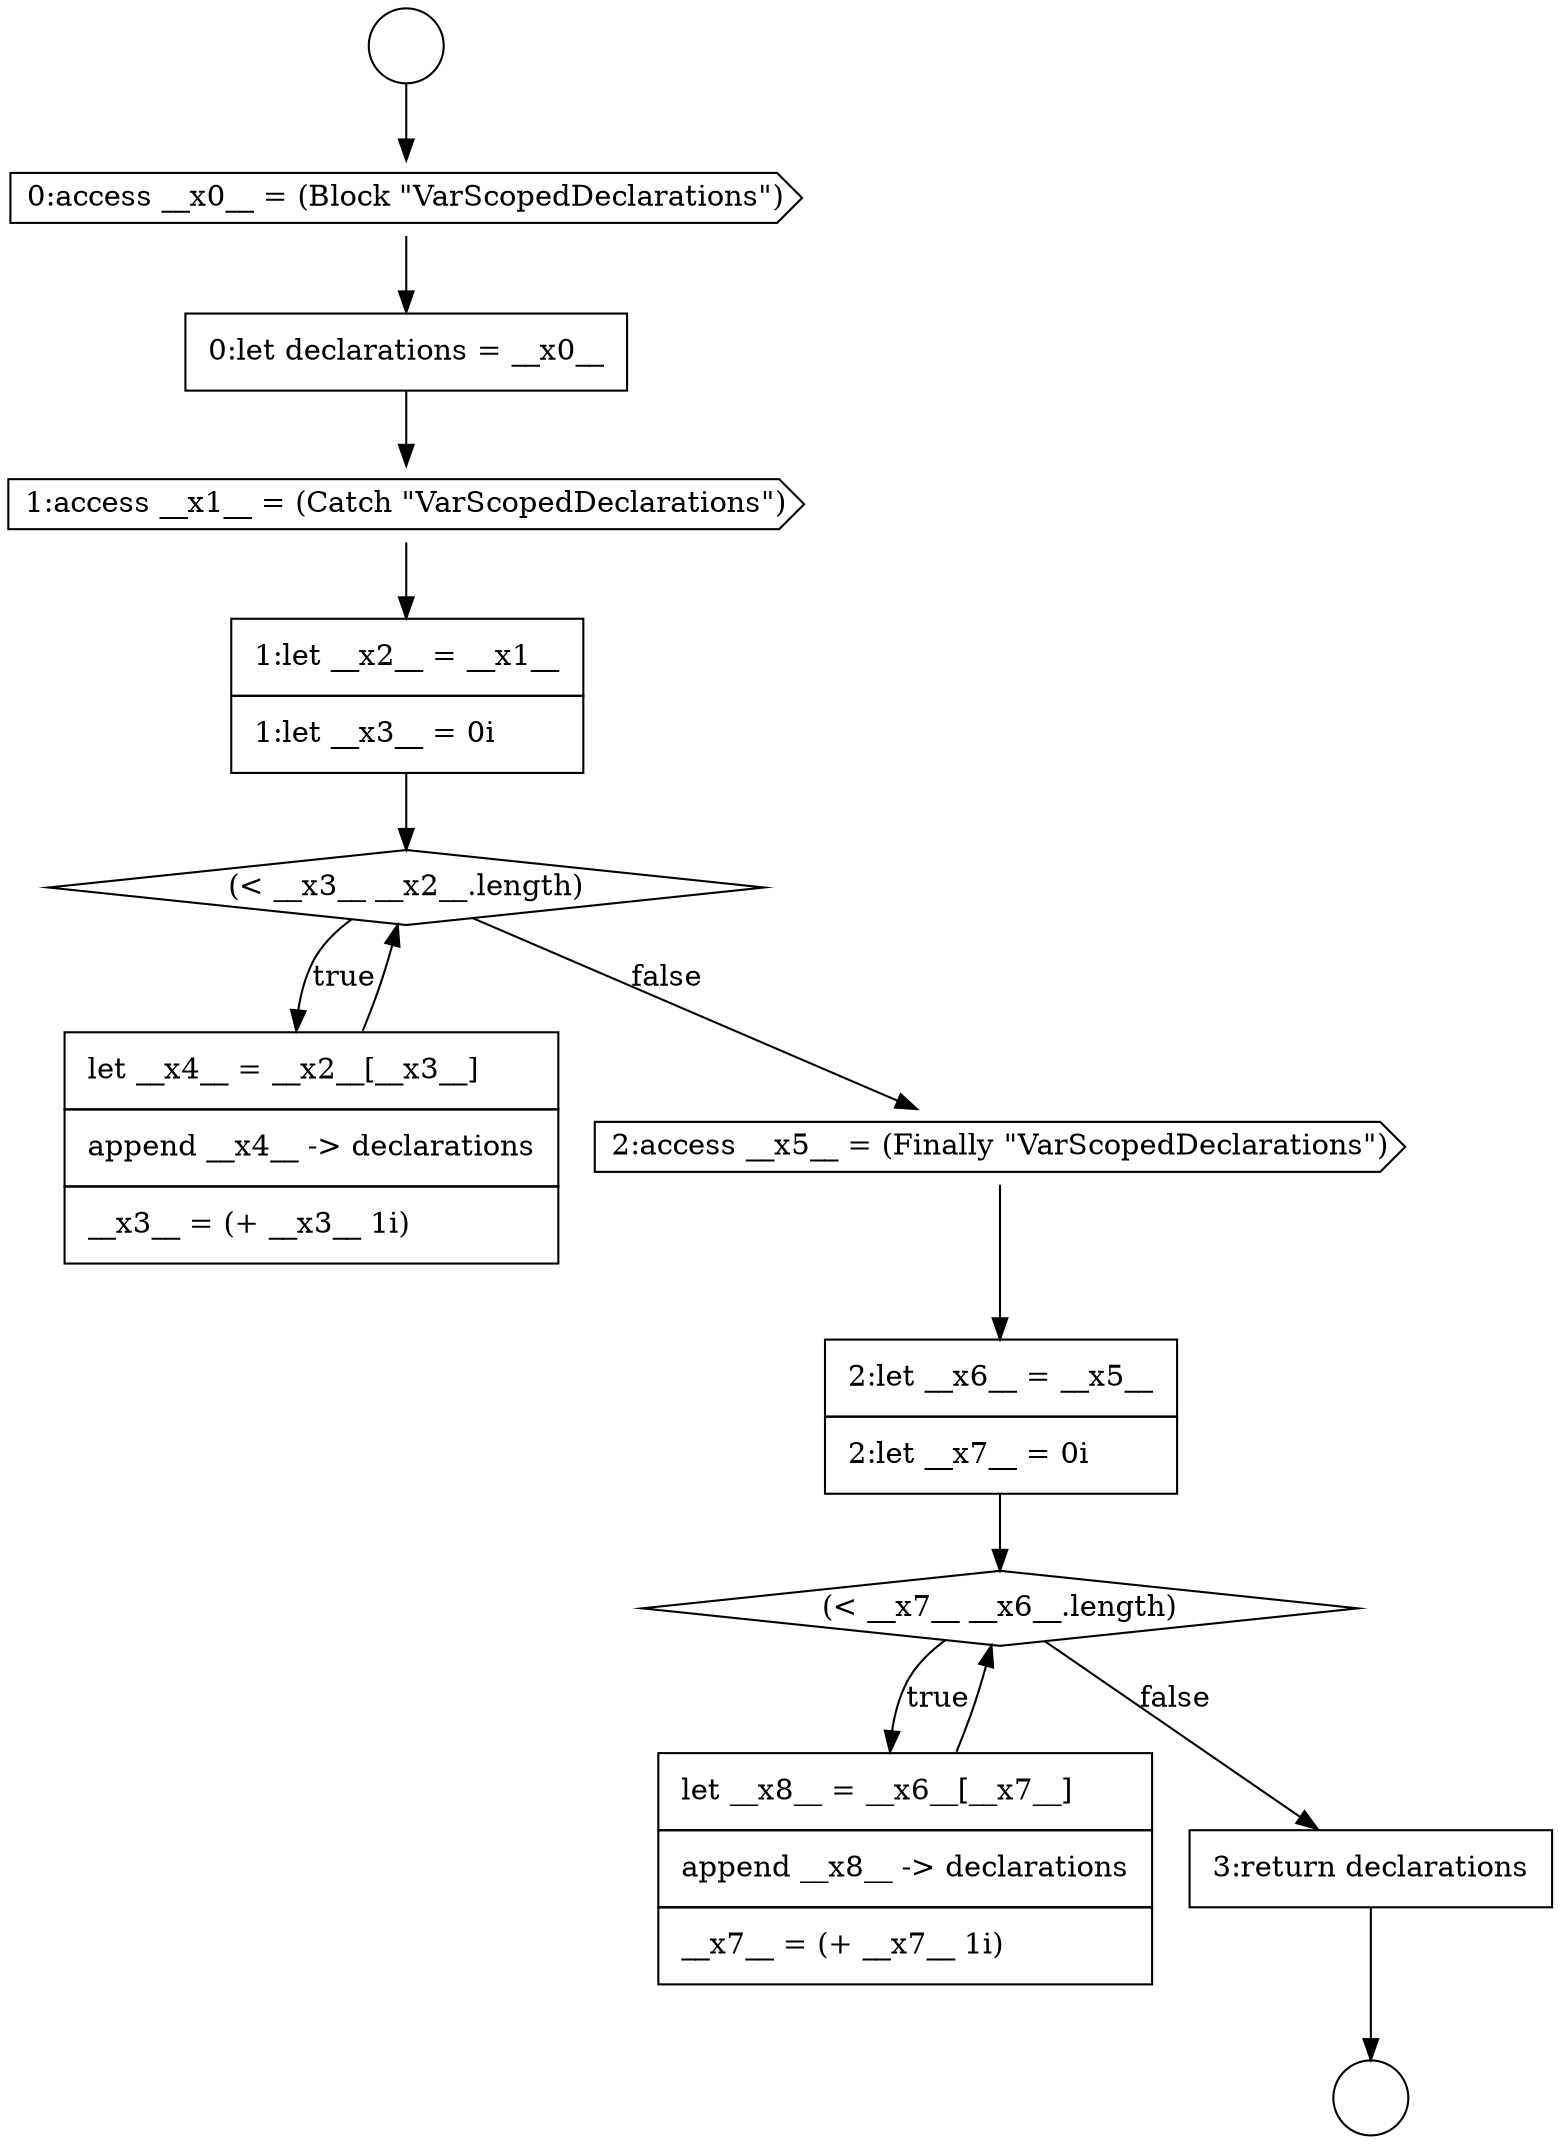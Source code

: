digraph {
  node7944 [shape=diamond, label=<<font color="black">(&lt; __x7__ __x6__.length)</font>> color="black" fillcolor="white" style=filled]
  node7945 [shape=none, margin=0, label=<<font color="black">
    <table border="0" cellborder="1" cellspacing="0" cellpadding="10">
      <tr><td align="left">let __x8__ = __x6__[__x7__]</td></tr>
      <tr><td align="left">append __x8__ -&gt; declarations</td></tr>
      <tr><td align="left">__x7__ = (+ __x7__ 1i)</td></tr>
    </table>
  </font>> color="black" fillcolor="white" style=filled]
  node7936 [shape=cds, label=<<font color="black">0:access __x0__ = (Block &quot;VarScopedDeclarations&quot;)</font>> color="black" fillcolor="white" style=filled]
  node7937 [shape=none, margin=0, label=<<font color="black">
    <table border="0" cellborder="1" cellspacing="0" cellpadding="10">
      <tr><td align="left">0:let declarations = __x0__</td></tr>
    </table>
  </font>> color="black" fillcolor="white" style=filled]
  node7934 [shape=circle label=" " color="black" fillcolor="white" style=filled]
  node7941 [shape=none, margin=0, label=<<font color="black">
    <table border="0" cellborder="1" cellspacing="0" cellpadding="10">
      <tr><td align="left">let __x4__ = __x2__[__x3__]</td></tr>
      <tr><td align="left">append __x4__ -&gt; declarations</td></tr>
      <tr><td align="left">__x3__ = (+ __x3__ 1i)</td></tr>
    </table>
  </font>> color="black" fillcolor="white" style=filled]
  node7938 [shape=cds, label=<<font color="black">1:access __x1__ = (Catch &quot;VarScopedDeclarations&quot;)</font>> color="black" fillcolor="white" style=filled]
  node7942 [shape=cds, label=<<font color="black">2:access __x5__ = (Finally &quot;VarScopedDeclarations&quot;)</font>> color="black" fillcolor="white" style=filled]
  node7939 [shape=none, margin=0, label=<<font color="black">
    <table border="0" cellborder="1" cellspacing="0" cellpadding="10">
      <tr><td align="left">1:let __x2__ = __x1__</td></tr>
      <tr><td align="left">1:let __x3__ = 0i</td></tr>
    </table>
  </font>> color="black" fillcolor="white" style=filled]
  node7946 [shape=none, margin=0, label=<<font color="black">
    <table border="0" cellborder="1" cellspacing="0" cellpadding="10">
      <tr><td align="left">3:return declarations</td></tr>
    </table>
  </font>> color="black" fillcolor="white" style=filled]
  node7943 [shape=none, margin=0, label=<<font color="black">
    <table border="0" cellborder="1" cellspacing="0" cellpadding="10">
      <tr><td align="left">2:let __x6__ = __x5__</td></tr>
      <tr><td align="left">2:let __x7__ = 0i</td></tr>
    </table>
  </font>> color="black" fillcolor="white" style=filled]
  node7940 [shape=diamond, label=<<font color="black">(&lt; __x3__ __x2__.length)</font>> color="black" fillcolor="white" style=filled]
  node7935 [shape=circle label=" " color="black" fillcolor="white" style=filled]
  node7944 -> node7945 [label=<<font color="black">true</font>> color="black"]
  node7944 -> node7946 [label=<<font color="black">false</font>> color="black"]
  node7942 -> node7943 [ color="black"]
  node7938 -> node7939 [ color="black"]
  node7940 -> node7941 [label=<<font color="black">true</font>> color="black"]
  node7940 -> node7942 [label=<<font color="black">false</font>> color="black"]
  node7945 -> node7944 [ color="black"]
  node7946 -> node7935 [ color="black"]
  node7939 -> node7940 [ color="black"]
  node7936 -> node7937 [ color="black"]
  node7943 -> node7944 [ color="black"]
  node7934 -> node7936 [ color="black"]
  node7941 -> node7940 [ color="black"]
  node7937 -> node7938 [ color="black"]
}
